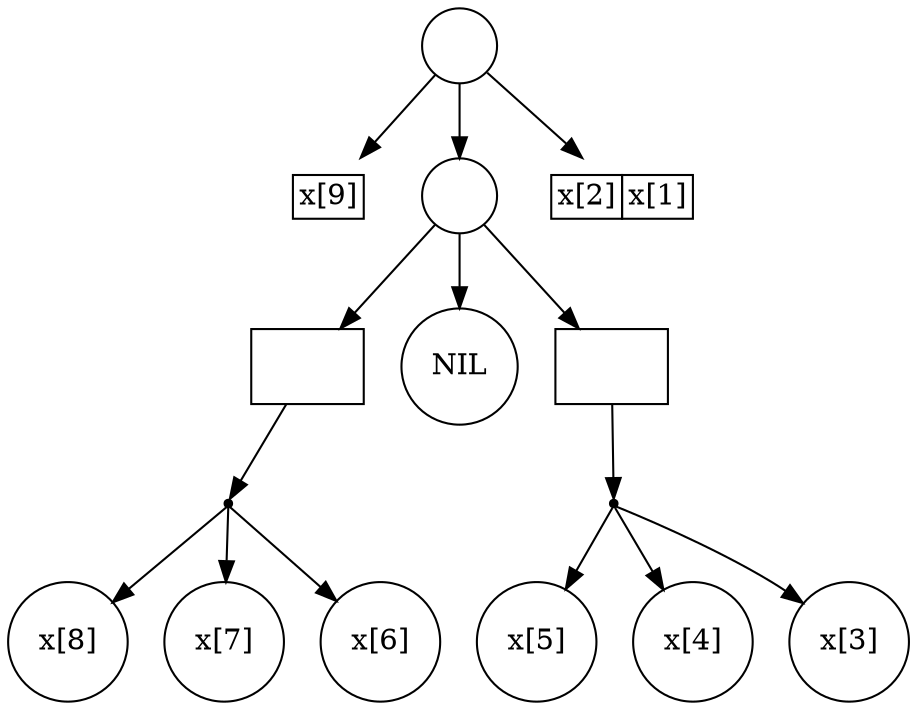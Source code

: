 digraph G {
	margin="0"
	root[shape=circle, label=""];
	front[shape=plaintext, label=<<table BORDER="0" CELLBORDER="1" CELLSPACING="0">
          <tr><td>x[9]</td></tr></table>>];
	mid[shape=circle, label=""];
	rear[shape=plaintext, label=<<table BORDER="0" CELLBORDER="1" CELLSPACING="0">
          <tr><td>x[2]</td><td>x[1]</td></tr></table>>];
	root->front;
	root->mid;
	root->rear;
	{rank=same front->mid->rear[style=invis]}

    mfront[shape=box, label=""];
    mmid[shape=circle, label="NIL"];
    mrear[shape=box, label=""];
	mid->mfront;
	mid->mmid;
	mid->mrear;
	{rank=same mfront->mmid->mrear[style=invis]}

    mfrontr[shape=point];
	x8[shape=circle, label="x[8]"];
	x7[shape=circle, label="x[7]"];
	x6[shape=circle, label="x[6]"];
    mfront->mfrontr;
    mfrontr->x8;
    mfrontr->x7;
    mfrontr->x6;
    {rank=same x8->x7->x6[style=invis]}

    mrearr[shape=point];
	x5[shape=circle, label="x[5]"];
	x4[shape=circle, label="x[4]"];
	x3[shape=circle, label="x[3]"];
    mrear->mrearr;
    mrearr->x5;
    mrearr->x4;
    mrearr->x3;
    {rank=same x5->x4->x3[style=invis]}

    {rank=same x6 x5}
}
